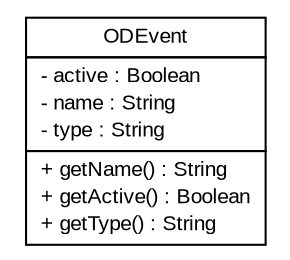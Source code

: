 #!/usr/local/bin/dot
#
# Class diagram 
# Generated by UMLGraph version 5.2 (http://www.umlgraph.org/)
#

digraph G {
	edge [fontname="arial",fontsize=10,labelfontname="arial",labelfontsize=10];
	node [fontname="arial",fontsize=10,shape=plaintext];
	nodesep=0.25;
	ranksep=0.5;
	// model.objectDiagram.ODEvent
	c1543 [label=<<table title="model.objectDiagram.ODEvent" border="0" cellborder="1" cellspacing="0" cellpadding="2" port="p" href="./ODEvent.html">
		<tr><td><table border="0" cellspacing="0" cellpadding="1">
<tr><td align="center" balign="center"> ODEvent </td></tr>
		</table></td></tr>
		<tr><td><table border="0" cellspacing="0" cellpadding="1">
<tr><td align="left" balign="left"> - active : Boolean </td></tr>
<tr><td align="left" balign="left"> - name : String </td></tr>
<tr><td align="left" balign="left"> - type : String </td></tr>
		</table></td></tr>
		<tr><td><table border="0" cellspacing="0" cellpadding="1">
<tr><td align="left" balign="left"> + getName() : String </td></tr>
<tr><td align="left" balign="left"> + getActive() : Boolean </td></tr>
<tr><td align="left" balign="left"> + getType() : String </td></tr>
		</table></td></tr>
		</table>>, fontname="arial", fontcolor="black", fontsize=10.0];
}

